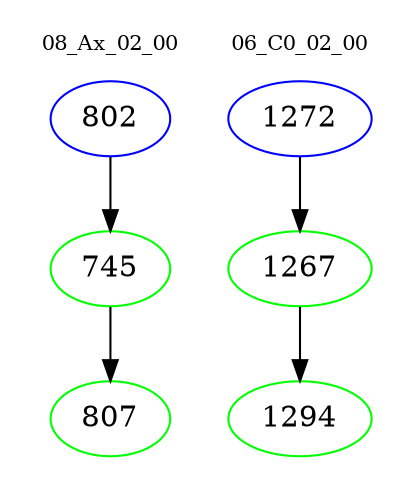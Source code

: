 digraph{
subgraph cluster_0 {
color = white
label = "08_Ax_02_00";
fontsize=10;
T0_802 [label="802", color="blue"]
T0_802 -> T0_745 [color="black"]
T0_745 [label="745", color="green"]
T0_745 -> T0_807 [color="black"]
T0_807 [label="807", color="green"]
}
subgraph cluster_1 {
color = white
label = "06_C0_02_00";
fontsize=10;
T1_1272 [label="1272", color="blue"]
T1_1272 -> T1_1267 [color="black"]
T1_1267 [label="1267", color="green"]
T1_1267 -> T1_1294 [color="black"]
T1_1294 [label="1294", color="green"]
}
}
